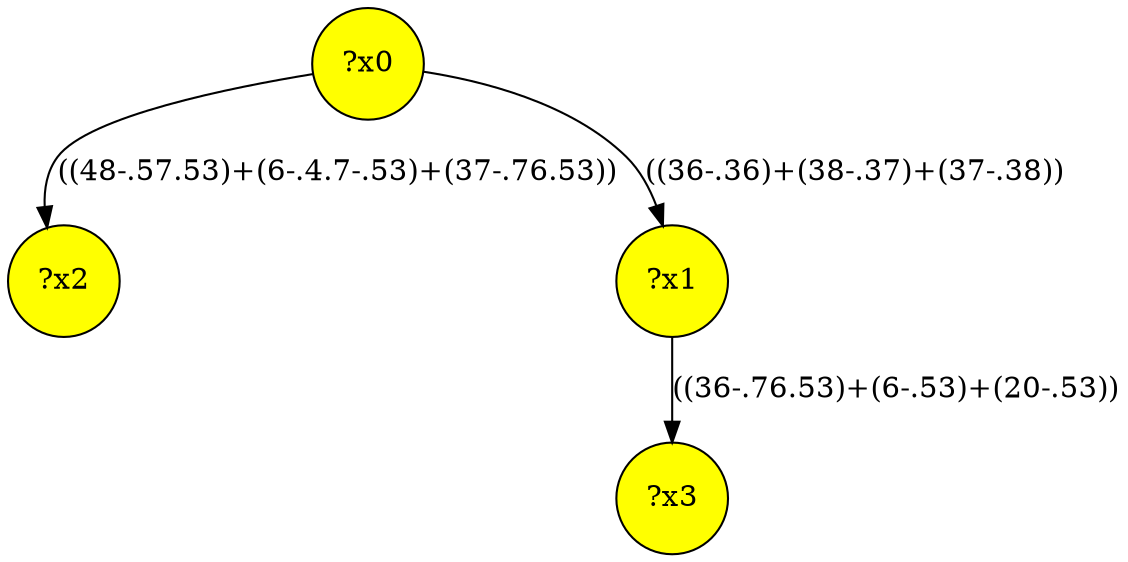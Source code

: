 digraph g {
	x2 [fillcolor="yellow", style="filled," shape=circle, label="?x2"];
	x3 [fillcolor="yellow", style="filled," shape=circle, label="?x3"];
	x0 [fillcolor="yellow", style="filled," shape=circle, label="?x0"];
	x1 [fillcolor="yellow", style="filled," shape=circle, label="?x1"];
	x0 -> x1 [label="((36-.36)+(38-.37)+(37-.38))"];
	x0 -> x2 [label="((48-.57.53)+(6-.4.7-.53)+(37-.76.53))"];
	x1 -> x3 [label="((36-.76.53)+(6-.53)+(20-.53))"];
}
